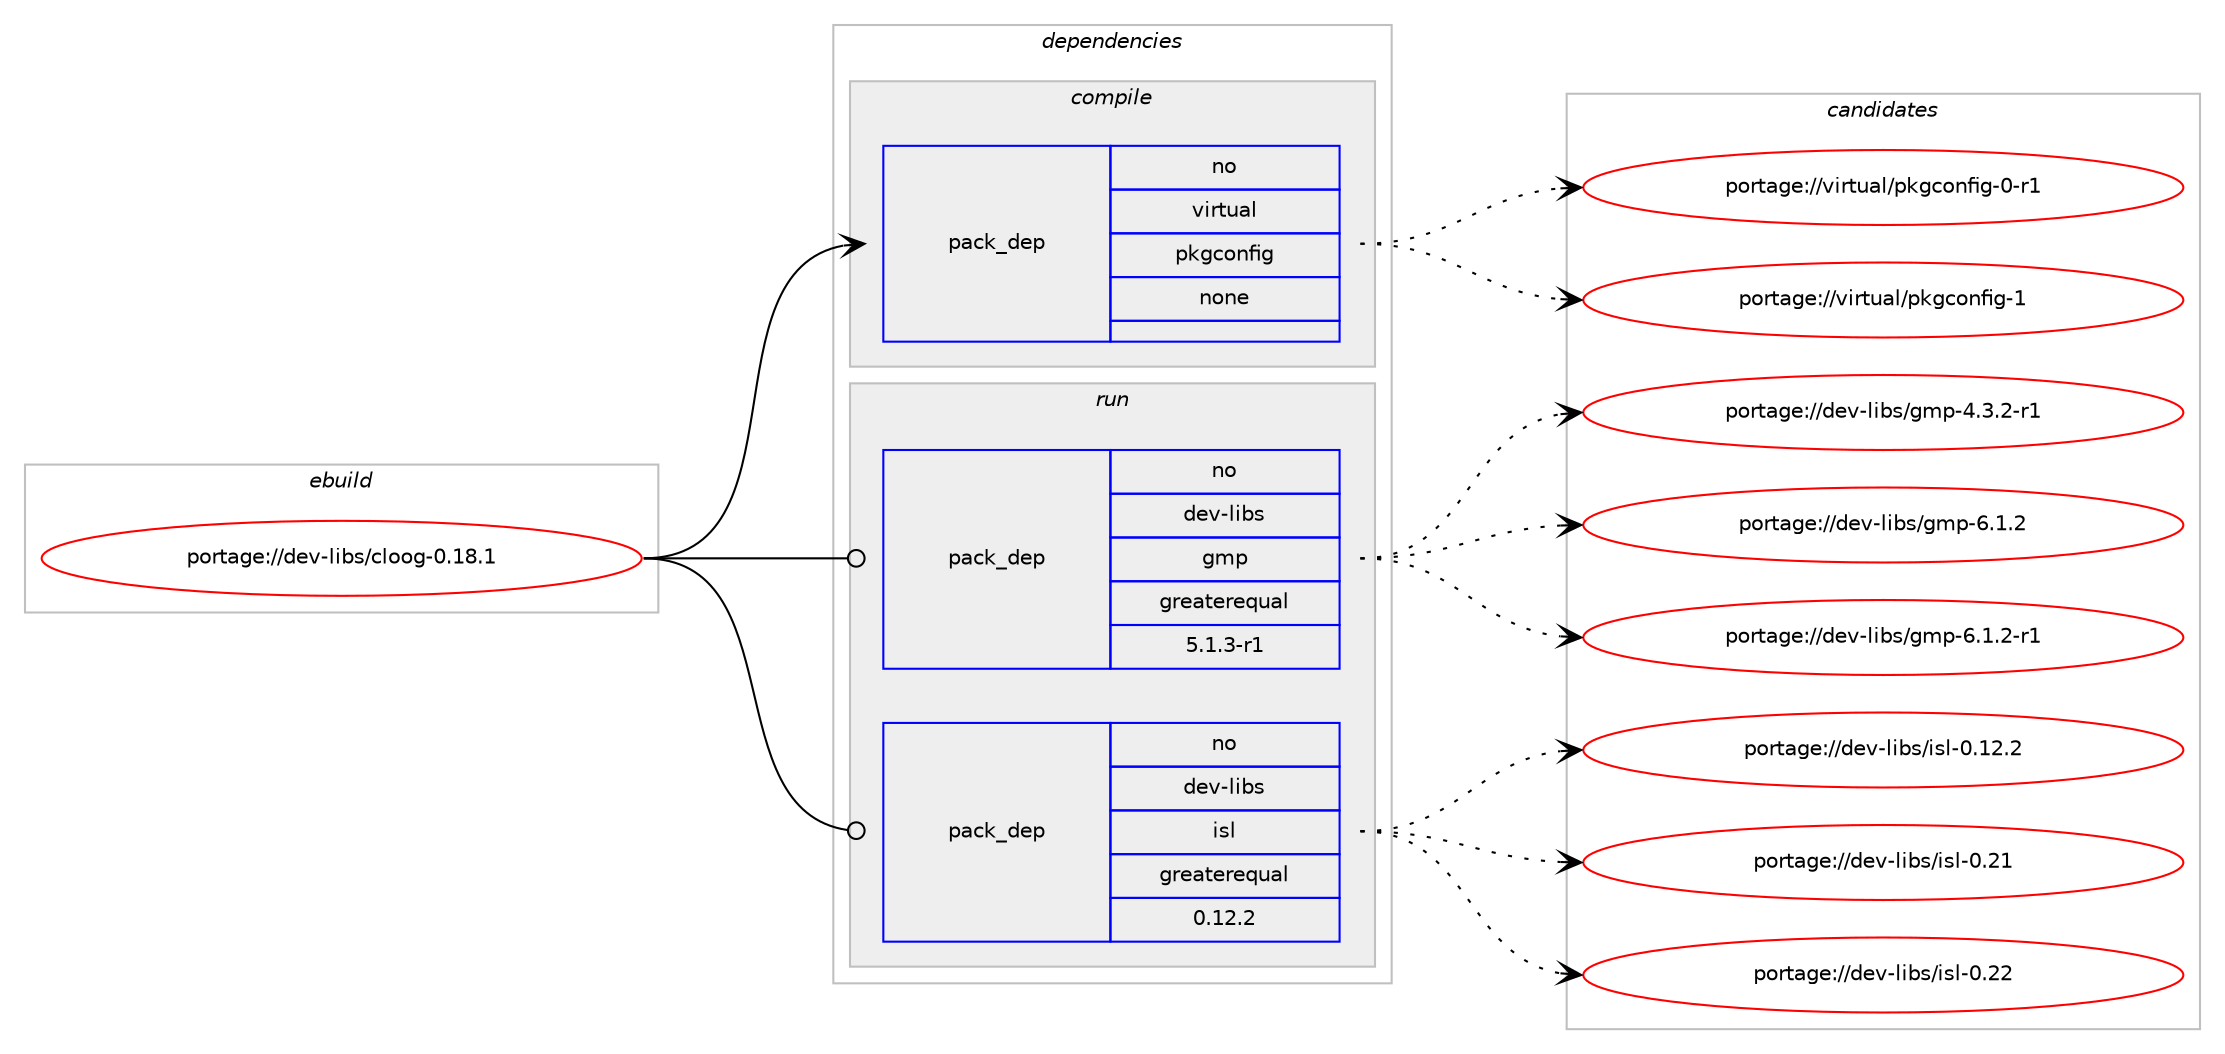 digraph prolog {

# *************
# Graph options
# *************

newrank=true;
concentrate=true;
compound=true;
graph [rankdir=LR,fontname=Helvetica,fontsize=10,ranksep=1.5];#, ranksep=2.5, nodesep=0.2];
edge  [arrowhead=vee];
node  [fontname=Helvetica,fontsize=10];

# **********
# The ebuild
# **********

subgraph cluster_leftcol {
color=gray;
rank=same;
label=<<i>ebuild</i>>;
id [label="portage://dev-libs/cloog-0.18.1", color=red, width=4, href="../dev-libs/cloog-0.18.1.svg"];
}

# ****************
# The dependencies
# ****************

subgraph cluster_midcol {
color=gray;
label=<<i>dependencies</i>>;
subgraph cluster_compile {
fillcolor="#eeeeee";
style=filled;
label=<<i>compile</i>>;
subgraph pack74768 {
dependency98197 [label=<<TABLE BORDER="0" CELLBORDER="1" CELLSPACING="0" CELLPADDING="4" WIDTH="220"><TR><TD ROWSPAN="6" CELLPADDING="30">pack_dep</TD></TR><TR><TD WIDTH="110">no</TD></TR><TR><TD>virtual</TD></TR><TR><TD>pkgconfig</TD></TR><TR><TD>none</TD></TR><TR><TD></TD></TR></TABLE>>, shape=none, color=blue];
}
id:e -> dependency98197:w [weight=20,style="solid",arrowhead="vee"];
}
subgraph cluster_compileandrun {
fillcolor="#eeeeee";
style=filled;
label=<<i>compile and run</i>>;
}
subgraph cluster_run {
fillcolor="#eeeeee";
style=filled;
label=<<i>run</i>>;
subgraph pack74769 {
dependency98198 [label=<<TABLE BORDER="0" CELLBORDER="1" CELLSPACING="0" CELLPADDING="4" WIDTH="220"><TR><TD ROWSPAN="6" CELLPADDING="30">pack_dep</TD></TR><TR><TD WIDTH="110">no</TD></TR><TR><TD>dev-libs</TD></TR><TR><TD>gmp</TD></TR><TR><TD>greaterequal</TD></TR><TR><TD>5.1.3-r1</TD></TR></TABLE>>, shape=none, color=blue];
}
id:e -> dependency98198:w [weight=20,style="solid",arrowhead="odot"];
subgraph pack74770 {
dependency98199 [label=<<TABLE BORDER="0" CELLBORDER="1" CELLSPACING="0" CELLPADDING="4" WIDTH="220"><TR><TD ROWSPAN="6" CELLPADDING="30">pack_dep</TD></TR><TR><TD WIDTH="110">no</TD></TR><TR><TD>dev-libs</TD></TR><TR><TD>isl</TD></TR><TR><TD>greaterequal</TD></TR><TR><TD>0.12.2</TD></TR></TABLE>>, shape=none, color=blue];
}
id:e -> dependency98199:w [weight=20,style="solid",arrowhead="odot"];
}
}

# **************
# The candidates
# **************

subgraph cluster_choices {
rank=same;
color=gray;
label=<<i>candidates</i>>;

subgraph choice74768 {
color=black;
nodesep=1;
choiceportage11810511411611797108471121071039911111010210510345484511449 [label="portage://virtual/pkgconfig-0-r1", color=red, width=4,href="../virtual/pkgconfig-0-r1.svg"];
choiceportage1181051141161179710847112107103991111101021051034549 [label="portage://virtual/pkgconfig-1", color=red, width=4,href="../virtual/pkgconfig-1.svg"];
dependency98197:e -> choiceportage11810511411611797108471121071039911111010210510345484511449:w [style=dotted,weight="100"];
dependency98197:e -> choiceportage1181051141161179710847112107103991111101021051034549:w [style=dotted,weight="100"];
}
subgraph choice74769 {
color=black;
nodesep=1;
choiceportage1001011184510810598115471031091124552465146504511449 [label="portage://dev-libs/gmp-4.3.2-r1", color=red, width=4,href="../dev-libs/gmp-4.3.2-r1.svg"];
choiceportage100101118451081059811547103109112455446494650 [label="portage://dev-libs/gmp-6.1.2", color=red, width=4,href="../dev-libs/gmp-6.1.2.svg"];
choiceportage1001011184510810598115471031091124554464946504511449 [label="portage://dev-libs/gmp-6.1.2-r1", color=red, width=4,href="../dev-libs/gmp-6.1.2-r1.svg"];
dependency98198:e -> choiceportage1001011184510810598115471031091124552465146504511449:w [style=dotted,weight="100"];
dependency98198:e -> choiceportage100101118451081059811547103109112455446494650:w [style=dotted,weight="100"];
dependency98198:e -> choiceportage1001011184510810598115471031091124554464946504511449:w [style=dotted,weight="100"];
}
subgraph choice74770 {
color=black;
nodesep=1;
choiceportage10010111845108105981154710511510845484649504650 [label="portage://dev-libs/isl-0.12.2", color=red, width=4,href="../dev-libs/isl-0.12.2.svg"];
choiceportage1001011184510810598115471051151084548465049 [label="portage://dev-libs/isl-0.21", color=red, width=4,href="../dev-libs/isl-0.21.svg"];
choiceportage1001011184510810598115471051151084548465050 [label="portage://dev-libs/isl-0.22", color=red, width=4,href="../dev-libs/isl-0.22.svg"];
dependency98199:e -> choiceportage10010111845108105981154710511510845484649504650:w [style=dotted,weight="100"];
dependency98199:e -> choiceportage1001011184510810598115471051151084548465049:w [style=dotted,weight="100"];
dependency98199:e -> choiceportage1001011184510810598115471051151084548465050:w [style=dotted,weight="100"];
}
}

}
